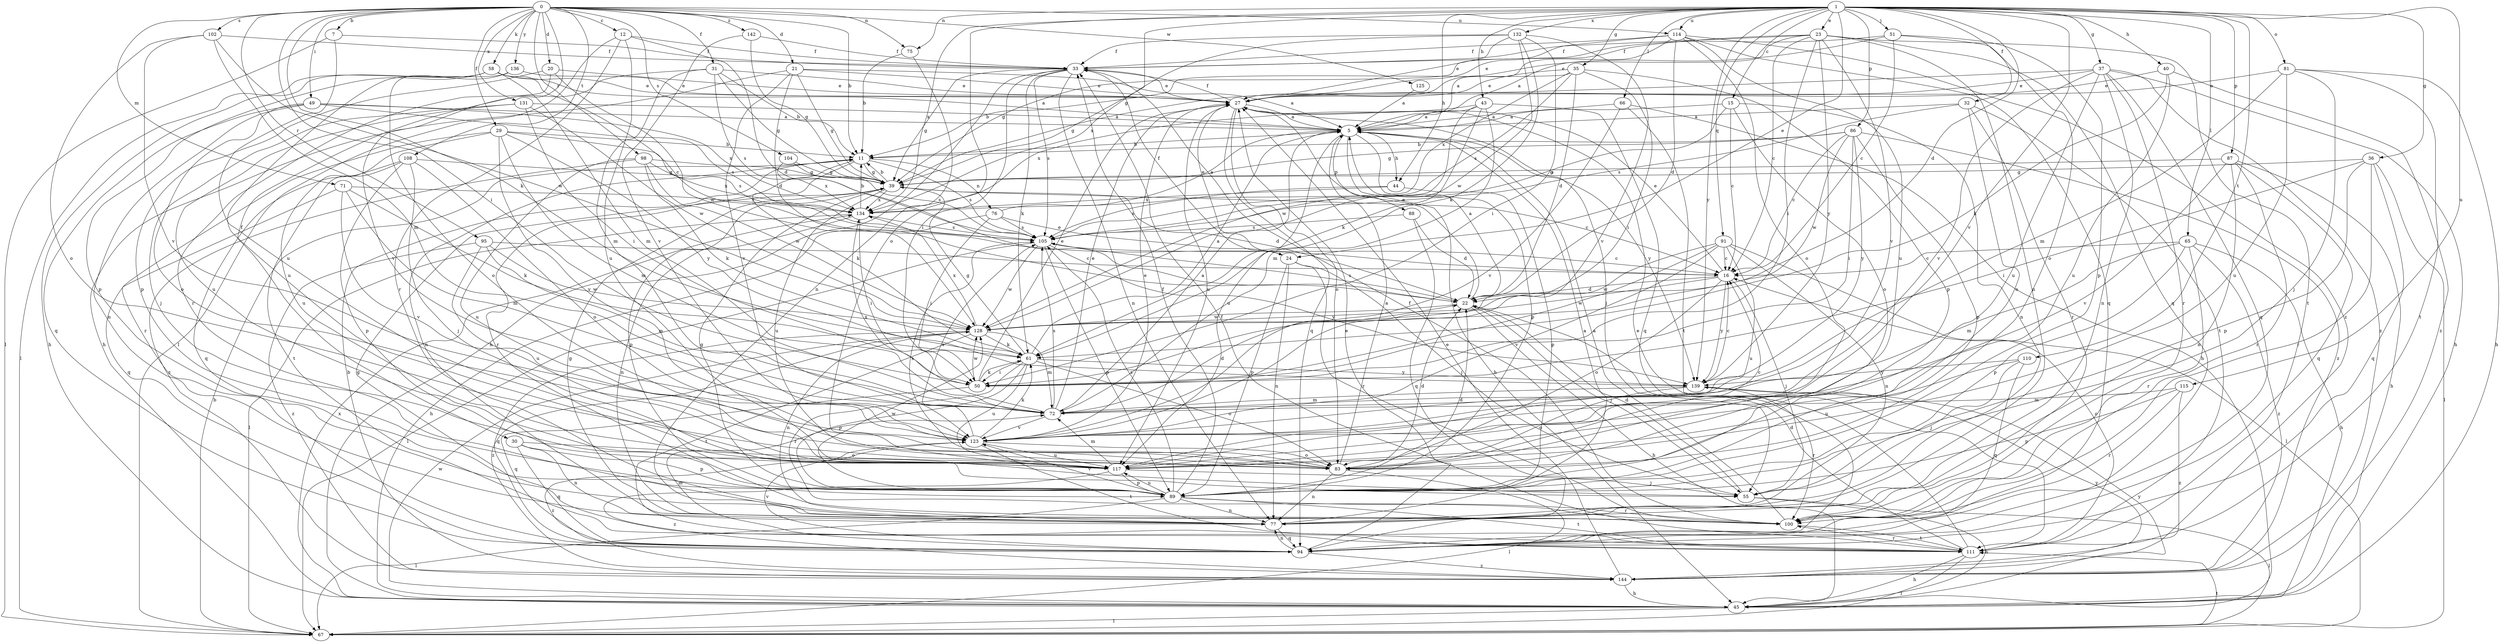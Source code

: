 strict digraph  {
0;
1;
5;
7;
11;
12;
15;
16;
20;
21;
22;
23;
24;
27;
29;
30;
31;
32;
33;
35;
36;
37;
39;
40;
43;
44;
45;
49;
50;
51;
55;
58;
61;
65;
66;
67;
71;
72;
75;
76;
77;
81;
83;
86;
87;
88;
89;
91;
94;
95;
98;
100;
102;
104;
105;
108;
110;
111;
114;
115;
117;
123;
125;
128;
131;
132;
134;
136;
139;
142;
144;
0 -> 7  [label=b];
0 -> 11  [label=b];
0 -> 12  [label=c];
0 -> 20  [label=d];
0 -> 21  [label=d];
0 -> 29  [label=f];
0 -> 30  [label=f];
0 -> 31  [label=f];
0 -> 49  [label=i];
0 -> 50  [label=i];
0 -> 58  [label=k];
0 -> 61  [label=k];
0 -> 71  [label=m];
0 -> 75  [label=n];
0 -> 95  [label=r];
0 -> 98  [label=r];
0 -> 102  [label=s];
0 -> 104  [label=s];
0 -> 108  [label=t];
0 -> 114  [label=u];
0 -> 125  [label=w];
0 -> 131  [label=x];
0 -> 136  [label=y];
0 -> 142  [label=z];
1 -> 15  [label=c];
1 -> 22  [label=d];
1 -> 23  [label=e];
1 -> 24  [label=e];
1 -> 32  [label=f];
1 -> 35  [label=g];
1 -> 36  [label=g];
1 -> 37  [label=g];
1 -> 39  [label=g];
1 -> 40  [label=h];
1 -> 43  [label=h];
1 -> 44  [label=h];
1 -> 51  [label=j];
1 -> 65  [label=l];
1 -> 66  [label=l];
1 -> 75  [label=n];
1 -> 81  [label=o];
1 -> 83  [label=o];
1 -> 86  [label=p];
1 -> 87  [label=p];
1 -> 91  [label=q];
1 -> 110  [label=t];
1 -> 114  [label=u];
1 -> 115  [label=u];
1 -> 123  [label=v];
1 -> 132  [label=x];
1 -> 134  [label=x];
1 -> 139  [label=y];
5 -> 11  [label=b];
5 -> 44  [label=h];
5 -> 45  [label=h];
5 -> 88  [label=p];
5 -> 89  [label=p];
5 -> 117  [label=u];
5 -> 139  [label=y];
7 -> 33  [label=f];
7 -> 67  [label=l];
7 -> 117  [label=u];
11 -> 39  [label=g];
11 -> 61  [label=k];
11 -> 76  [label=n];
11 -> 77  [label=n];
11 -> 100  [label=r];
11 -> 105  [label=s];
12 -> 22  [label=d];
12 -> 33  [label=f];
12 -> 67  [label=l];
12 -> 100  [label=r];
12 -> 117  [label=u];
15 -> 5  [label=a];
15 -> 16  [label=c];
15 -> 77  [label=n];
15 -> 83  [label=o];
15 -> 105  [label=s];
16 -> 22  [label=d];
16 -> 27  [label=e];
16 -> 55  [label=j];
16 -> 83  [label=o];
16 -> 128  [label=w];
16 -> 139  [label=y];
20 -> 27  [label=e];
20 -> 89  [label=p];
20 -> 100  [label=r];
20 -> 128  [label=w];
21 -> 5  [label=a];
21 -> 22  [label=d];
21 -> 27  [label=e];
21 -> 39  [label=g];
21 -> 45  [label=h];
21 -> 123  [label=v];
22 -> 5  [label=a];
22 -> 27  [label=e];
22 -> 45  [label=h];
22 -> 55  [label=j];
22 -> 105  [label=s];
22 -> 128  [label=w];
23 -> 5  [label=a];
23 -> 16  [label=c];
23 -> 33  [label=f];
23 -> 39  [label=g];
23 -> 50  [label=i];
23 -> 77  [label=n];
23 -> 94  [label=q];
23 -> 111  [label=t];
23 -> 123  [label=v];
23 -> 139  [label=y];
24 -> 27  [label=e];
24 -> 33  [label=f];
24 -> 55  [label=j];
24 -> 77  [label=n];
24 -> 89  [label=p];
24 -> 100  [label=r];
27 -> 5  [label=a];
27 -> 33  [label=f];
27 -> 55  [label=j];
27 -> 83  [label=o];
27 -> 94  [label=q];
27 -> 117  [label=u];
29 -> 11  [label=b];
29 -> 72  [label=m];
29 -> 100  [label=r];
29 -> 105  [label=s];
29 -> 117  [label=u];
29 -> 123  [label=v];
29 -> 139  [label=y];
30 -> 77  [label=n];
30 -> 83  [label=o];
30 -> 89  [label=p];
30 -> 94  [label=q];
31 -> 11  [label=b];
31 -> 27  [label=e];
31 -> 39  [label=g];
31 -> 72  [label=m];
31 -> 105  [label=s];
31 -> 123  [label=v];
32 -> 5  [label=a];
32 -> 83  [label=o];
32 -> 100  [label=r];
32 -> 105  [label=s];
32 -> 111  [label=t];
33 -> 27  [label=e];
33 -> 39  [label=g];
33 -> 45  [label=h];
33 -> 50  [label=i];
33 -> 61  [label=k];
33 -> 77  [label=n];
33 -> 105  [label=s];
35 -> 11  [label=b];
35 -> 22  [label=d];
35 -> 27  [label=e];
35 -> 50  [label=i];
35 -> 89  [label=p];
35 -> 105  [label=s];
35 -> 134  [label=x];
36 -> 39  [label=g];
36 -> 50  [label=i];
36 -> 67  [label=l];
36 -> 89  [label=p];
36 -> 94  [label=q];
36 -> 100  [label=r];
37 -> 27  [label=e];
37 -> 39  [label=g];
37 -> 45  [label=h];
37 -> 77  [label=n];
37 -> 94  [label=q];
37 -> 100  [label=r];
37 -> 117  [label=u];
37 -> 123  [label=v];
37 -> 144  [label=z];
39 -> 11  [label=b];
39 -> 16  [label=c];
39 -> 22  [label=d];
39 -> 89  [label=p];
39 -> 117  [label=u];
39 -> 134  [label=x];
40 -> 27  [label=e];
40 -> 61  [label=k];
40 -> 117  [label=u];
40 -> 144  [label=z];
43 -> 5  [label=a];
43 -> 61  [label=k];
43 -> 72  [label=m];
43 -> 94  [label=q];
43 -> 128  [label=w];
43 -> 134  [label=x];
44 -> 89  [label=p];
44 -> 105  [label=s];
44 -> 134  [label=x];
45 -> 67  [label=l];
45 -> 128  [label=w];
45 -> 134  [label=x];
45 -> 139  [label=y];
49 -> 5  [label=a];
49 -> 77  [label=n];
49 -> 83  [label=o];
49 -> 94  [label=q];
49 -> 105  [label=s];
49 -> 134  [label=x];
50 -> 27  [label=e];
50 -> 61  [label=k];
50 -> 94  [label=q];
50 -> 128  [label=w];
51 -> 16  [label=c];
51 -> 27  [label=e];
51 -> 33  [label=f];
51 -> 83  [label=o];
51 -> 89  [label=p];
55 -> 22  [label=d];
55 -> 45  [label=h];
55 -> 67  [label=l];
58 -> 5  [label=a];
58 -> 16  [label=c];
58 -> 27  [label=e];
58 -> 45  [label=h];
58 -> 67  [label=l];
58 -> 72  [label=m];
58 -> 89  [label=p];
61 -> 5  [label=a];
61 -> 39  [label=g];
61 -> 50  [label=i];
61 -> 83  [label=o];
61 -> 89  [label=p];
61 -> 100  [label=r];
61 -> 117  [label=u];
61 -> 139  [label=y];
65 -> 16  [label=c];
65 -> 45  [label=h];
65 -> 72  [label=m];
65 -> 89  [label=p];
65 -> 100  [label=r];
65 -> 144  [label=z];
66 -> 5  [label=a];
66 -> 45  [label=h];
66 -> 111  [label=t];
66 -> 123  [label=v];
67 -> 11  [label=b];
67 -> 111  [label=t];
71 -> 61  [label=k];
71 -> 72  [label=m];
71 -> 94  [label=q];
71 -> 123  [label=v];
71 -> 134  [label=x];
72 -> 5  [label=a];
72 -> 22  [label=d];
72 -> 27  [label=e];
72 -> 105  [label=s];
72 -> 123  [label=v];
72 -> 134  [label=x];
75 -> 11  [label=b];
75 -> 77  [label=n];
76 -> 5  [label=a];
76 -> 45  [label=h];
76 -> 50  [label=i];
76 -> 105  [label=s];
76 -> 24  [label=e];
77 -> 5  [label=a];
77 -> 39  [label=g];
77 -> 94  [label=q];
81 -> 27  [label=e];
81 -> 45  [label=h];
81 -> 55  [label=j];
81 -> 72  [label=m];
81 -> 111  [label=t];
81 -> 117  [label=u];
83 -> 5  [label=a];
83 -> 16  [label=c];
83 -> 22  [label=d];
83 -> 67  [label=l];
83 -> 77  [label=n];
83 -> 105  [label=s];
86 -> 11  [label=b];
86 -> 16  [label=c];
86 -> 39  [label=g];
86 -> 50  [label=i];
86 -> 89  [label=p];
86 -> 128  [label=w];
86 -> 139  [label=y];
86 -> 144  [label=z];
87 -> 39  [label=g];
87 -> 45  [label=h];
87 -> 77  [label=n];
87 -> 94  [label=q];
87 -> 100  [label=r];
87 -> 123  [label=v];
88 -> 22  [label=d];
88 -> 94  [label=q];
88 -> 105  [label=s];
89 -> 22  [label=d];
89 -> 33  [label=f];
89 -> 39  [label=g];
89 -> 67  [label=l];
89 -> 77  [label=n];
89 -> 100  [label=r];
89 -> 105  [label=s];
89 -> 111  [label=t];
89 -> 117  [label=u];
89 -> 123  [label=v];
89 -> 128  [label=w];
91 -> 16  [label=c];
91 -> 50  [label=i];
91 -> 67  [label=l];
91 -> 77  [label=n];
91 -> 117  [label=u];
91 -> 123  [label=v];
91 -> 128  [label=w];
94 -> 27  [label=e];
94 -> 72  [label=m];
94 -> 77  [label=n];
94 -> 123  [label=v];
94 -> 144  [label=z];
95 -> 16  [label=c];
95 -> 72  [label=m];
95 -> 117  [label=u];
95 -> 128  [label=w];
95 -> 144  [label=z];
98 -> 39  [label=g];
98 -> 61  [label=k];
98 -> 117  [label=u];
98 -> 128  [label=w];
98 -> 134  [label=x];
98 -> 144  [label=z];
100 -> 5  [label=a];
100 -> 33  [label=f];
100 -> 111  [label=t];
102 -> 33  [label=f];
102 -> 72  [label=m];
102 -> 83  [label=o];
102 -> 123  [label=v];
102 -> 128  [label=w];
104 -> 39  [label=g];
104 -> 105  [label=s];
104 -> 134  [label=x];
105 -> 16  [label=c];
105 -> 67  [label=l];
105 -> 89  [label=p];
105 -> 128  [label=w];
105 -> 139  [label=y];
108 -> 39  [label=g];
108 -> 55  [label=j];
108 -> 83  [label=o];
108 -> 89  [label=p];
108 -> 94  [label=q];
108 -> 111  [label=t];
110 -> 55  [label=j];
110 -> 94  [label=q];
110 -> 117  [label=u];
110 -> 139  [label=y];
111 -> 16  [label=c];
111 -> 22  [label=d];
111 -> 27  [label=e];
111 -> 33  [label=f];
111 -> 39  [label=g];
111 -> 45  [label=h];
111 -> 67  [label=l];
111 -> 100  [label=r];
114 -> 5  [label=a];
114 -> 22  [label=d];
114 -> 27  [label=e];
114 -> 33  [label=f];
114 -> 83  [label=o];
114 -> 94  [label=q];
114 -> 117  [label=u];
114 -> 144  [label=z];
115 -> 72  [label=m];
115 -> 89  [label=p];
115 -> 100  [label=r];
115 -> 144  [label=z];
117 -> 55  [label=j];
117 -> 72  [label=m];
117 -> 89  [label=p];
117 -> 144  [label=z];
123 -> 27  [label=e];
123 -> 61  [label=k];
123 -> 83  [label=o];
123 -> 105  [label=s];
123 -> 111  [label=t];
123 -> 117  [label=u];
123 -> 144  [label=z];
125 -> 5  [label=a];
128 -> 61  [label=k];
128 -> 72  [label=m];
128 -> 77  [label=n];
128 -> 94  [label=q];
128 -> 111  [label=t];
128 -> 134  [label=x];
128 -> 144  [label=z];
131 -> 5  [label=a];
131 -> 50  [label=i];
131 -> 55  [label=j];
131 -> 117  [label=u];
131 -> 128  [label=w];
132 -> 27  [label=e];
132 -> 33  [label=f];
132 -> 50  [label=i];
132 -> 61  [label=k];
132 -> 123  [label=v];
132 -> 128  [label=w];
132 -> 134  [label=x];
134 -> 11  [label=b];
134 -> 50  [label=i];
134 -> 67  [label=l];
134 -> 77  [label=n];
134 -> 105  [label=s];
136 -> 27  [label=e];
136 -> 83  [label=o];
136 -> 117  [label=u];
139 -> 16  [label=c];
139 -> 72  [label=m];
139 -> 83  [label=o];
139 -> 100  [label=r];
142 -> 33  [label=f];
142 -> 39  [label=g];
142 -> 123  [label=v];
144 -> 11  [label=b];
144 -> 27  [label=e];
144 -> 45  [label=h];
144 -> 139  [label=y];
}
